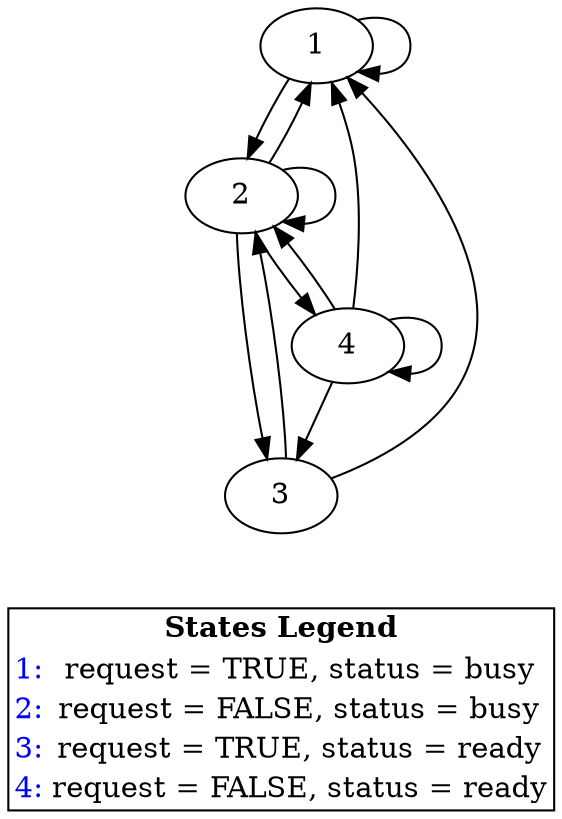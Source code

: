 strict digraph {
1 -> 1
1 -> 2
3 -> 1
3 -> 2
2 -> 1
2 -> 3
2 -> 2
2 -> 4
4 -> 1
4 -> 3
4 -> 2
4 -> 4
{ rank = sink;
  Legend [shape=none, margin=0, label=<
    <TABLE BORDER="1" CELLBORDER="0" CELLSPACING="0" CELLPADDING="2">
     <TR>
      <TD COLSPAN="2"><B>States Legend</B></TD>
     </TR>
<TR><TD><FONT COLOR="blue">1:</FONT></TD><TD><FONT COLOR="black">request = TRUE, status = busy</FONT></TD></TR>
<TR><TD><FONT COLOR="blue">2:</FONT></TD><TD><FONT COLOR="black">request = FALSE, status = busy</FONT></TD></TR>
<TR><TD><FONT COLOR="blue">3:</FONT></TD><TD><FONT COLOR="black">request = TRUE, status = ready</FONT></TD></TR>
<TR><TD><FONT COLOR="blue">4:</FONT></TD><TD><FONT COLOR="black">request = FALSE, status = ready</FONT></TD></TR>
 </TABLE> >];
}

}